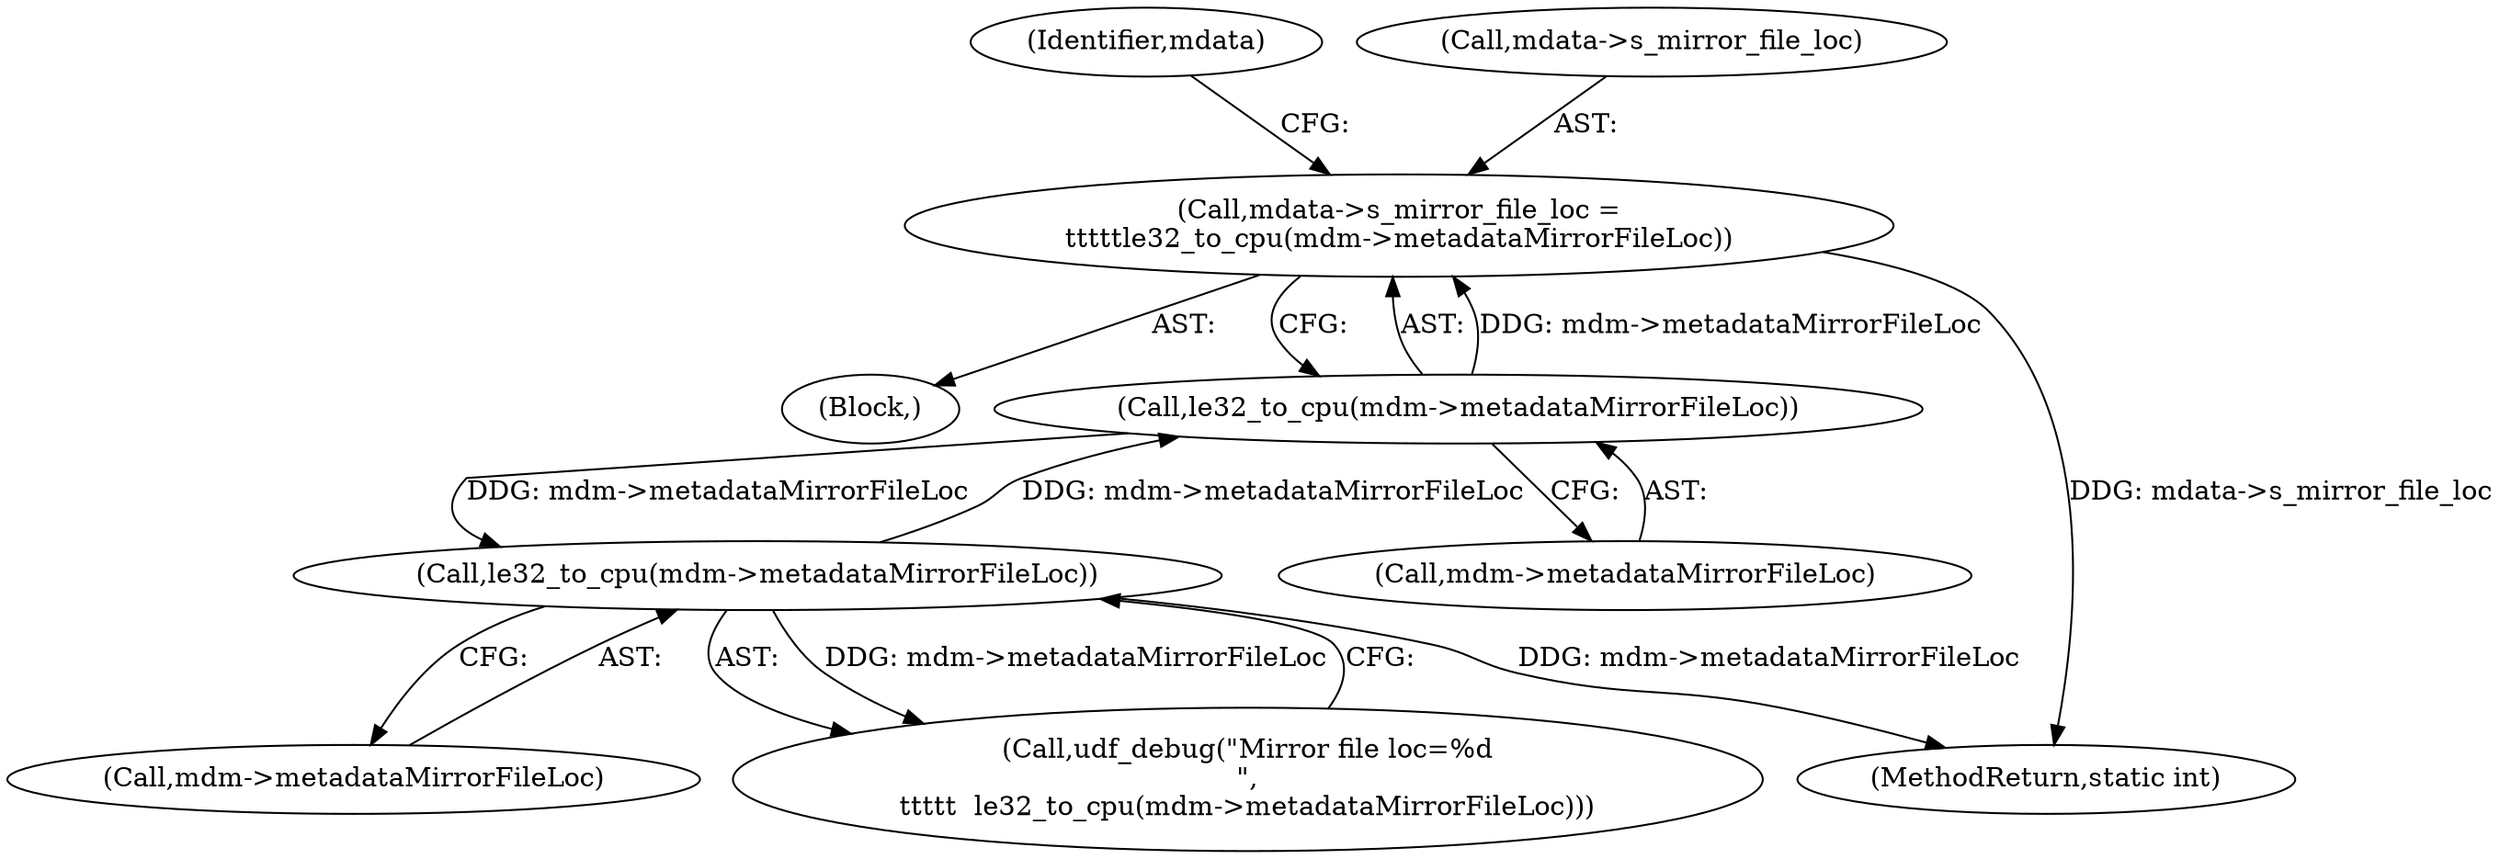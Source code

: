 digraph "0_linux_1df2ae31c724e57be9d7ac00d78db8a5dabdd050@pointer" {
"1000517" [label="(Call,mdata->s_mirror_file_loc =\n\t\t\t\t\tle32_to_cpu(mdm->metadataMirrorFileLoc))"];
"1000521" [label="(Call,le32_to_cpu(mdm->metadataMirrorFileLoc))"];
"1000591" [label="(Call,le32_to_cpu(mdm->metadataMirrorFileLoc))"];
"1000521" [label="(Call,le32_to_cpu(mdm->metadataMirrorFileLoc))"];
"1000591" [label="(Call,le32_to_cpu(mdm->metadataMirrorFileLoc))"];
"1000592" [label="(Call,mdm->metadataMirrorFileLoc)"];
"1000527" [label="(Identifier,mdata)"];
"1000589" [label="(Call,udf_debug(\"Mirror file loc=%d\n\",\n\t\t\t\t\t  le32_to_cpu(mdm->metadataMirrorFileLoc)))"];
"1000473" [label="(Block,)"];
"1000691" [label="(MethodReturn,static int)"];
"1000517" [label="(Call,mdata->s_mirror_file_loc =\n\t\t\t\t\tle32_to_cpu(mdm->metadataMirrorFileLoc))"];
"1000522" [label="(Call,mdm->metadataMirrorFileLoc)"];
"1000518" [label="(Call,mdata->s_mirror_file_loc)"];
"1000517" -> "1000473"  [label="AST: "];
"1000517" -> "1000521"  [label="CFG: "];
"1000518" -> "1000517"  [label="AST: "];
"1000521" -> "1000517"  [label="AST: "];
"1000527" -> "1000517"  [label="CFG: "];
"1000517" -> "1000691"  [label="DDG: mdata->s_mirror_file_loc"];
"1000521" -> "1000517"  [label="DDG: mdm->metadataMirrorFileLoc"];
"1000521" -> "1000522"  [label="CFG: "];
"1000522" -> "1000521"  [label="AST: "];
"1000591" -> "1000521"  [label="DDG: mdm->metadataMirrorFileLoc"];
"1000521" -> "1000591"  [label="DDG: mdm->metadataMirrorFileLoc"];
"1000591" -> "1000589"  [label="AST: "];
"1000591" -> "1000592"  [label="CFG: "];
"1000592" -> "1000591"  [label="AST: "];
"1000589" -> "1000591"  [label="CFG: "];
"1000591" -> "1000691"  [label="DDG: mdm->metadataMirrorFileLoc"];
"1000591" -> "1000589"  [label="DDG: mdm->metadataMirrorFileLoc"];
}
